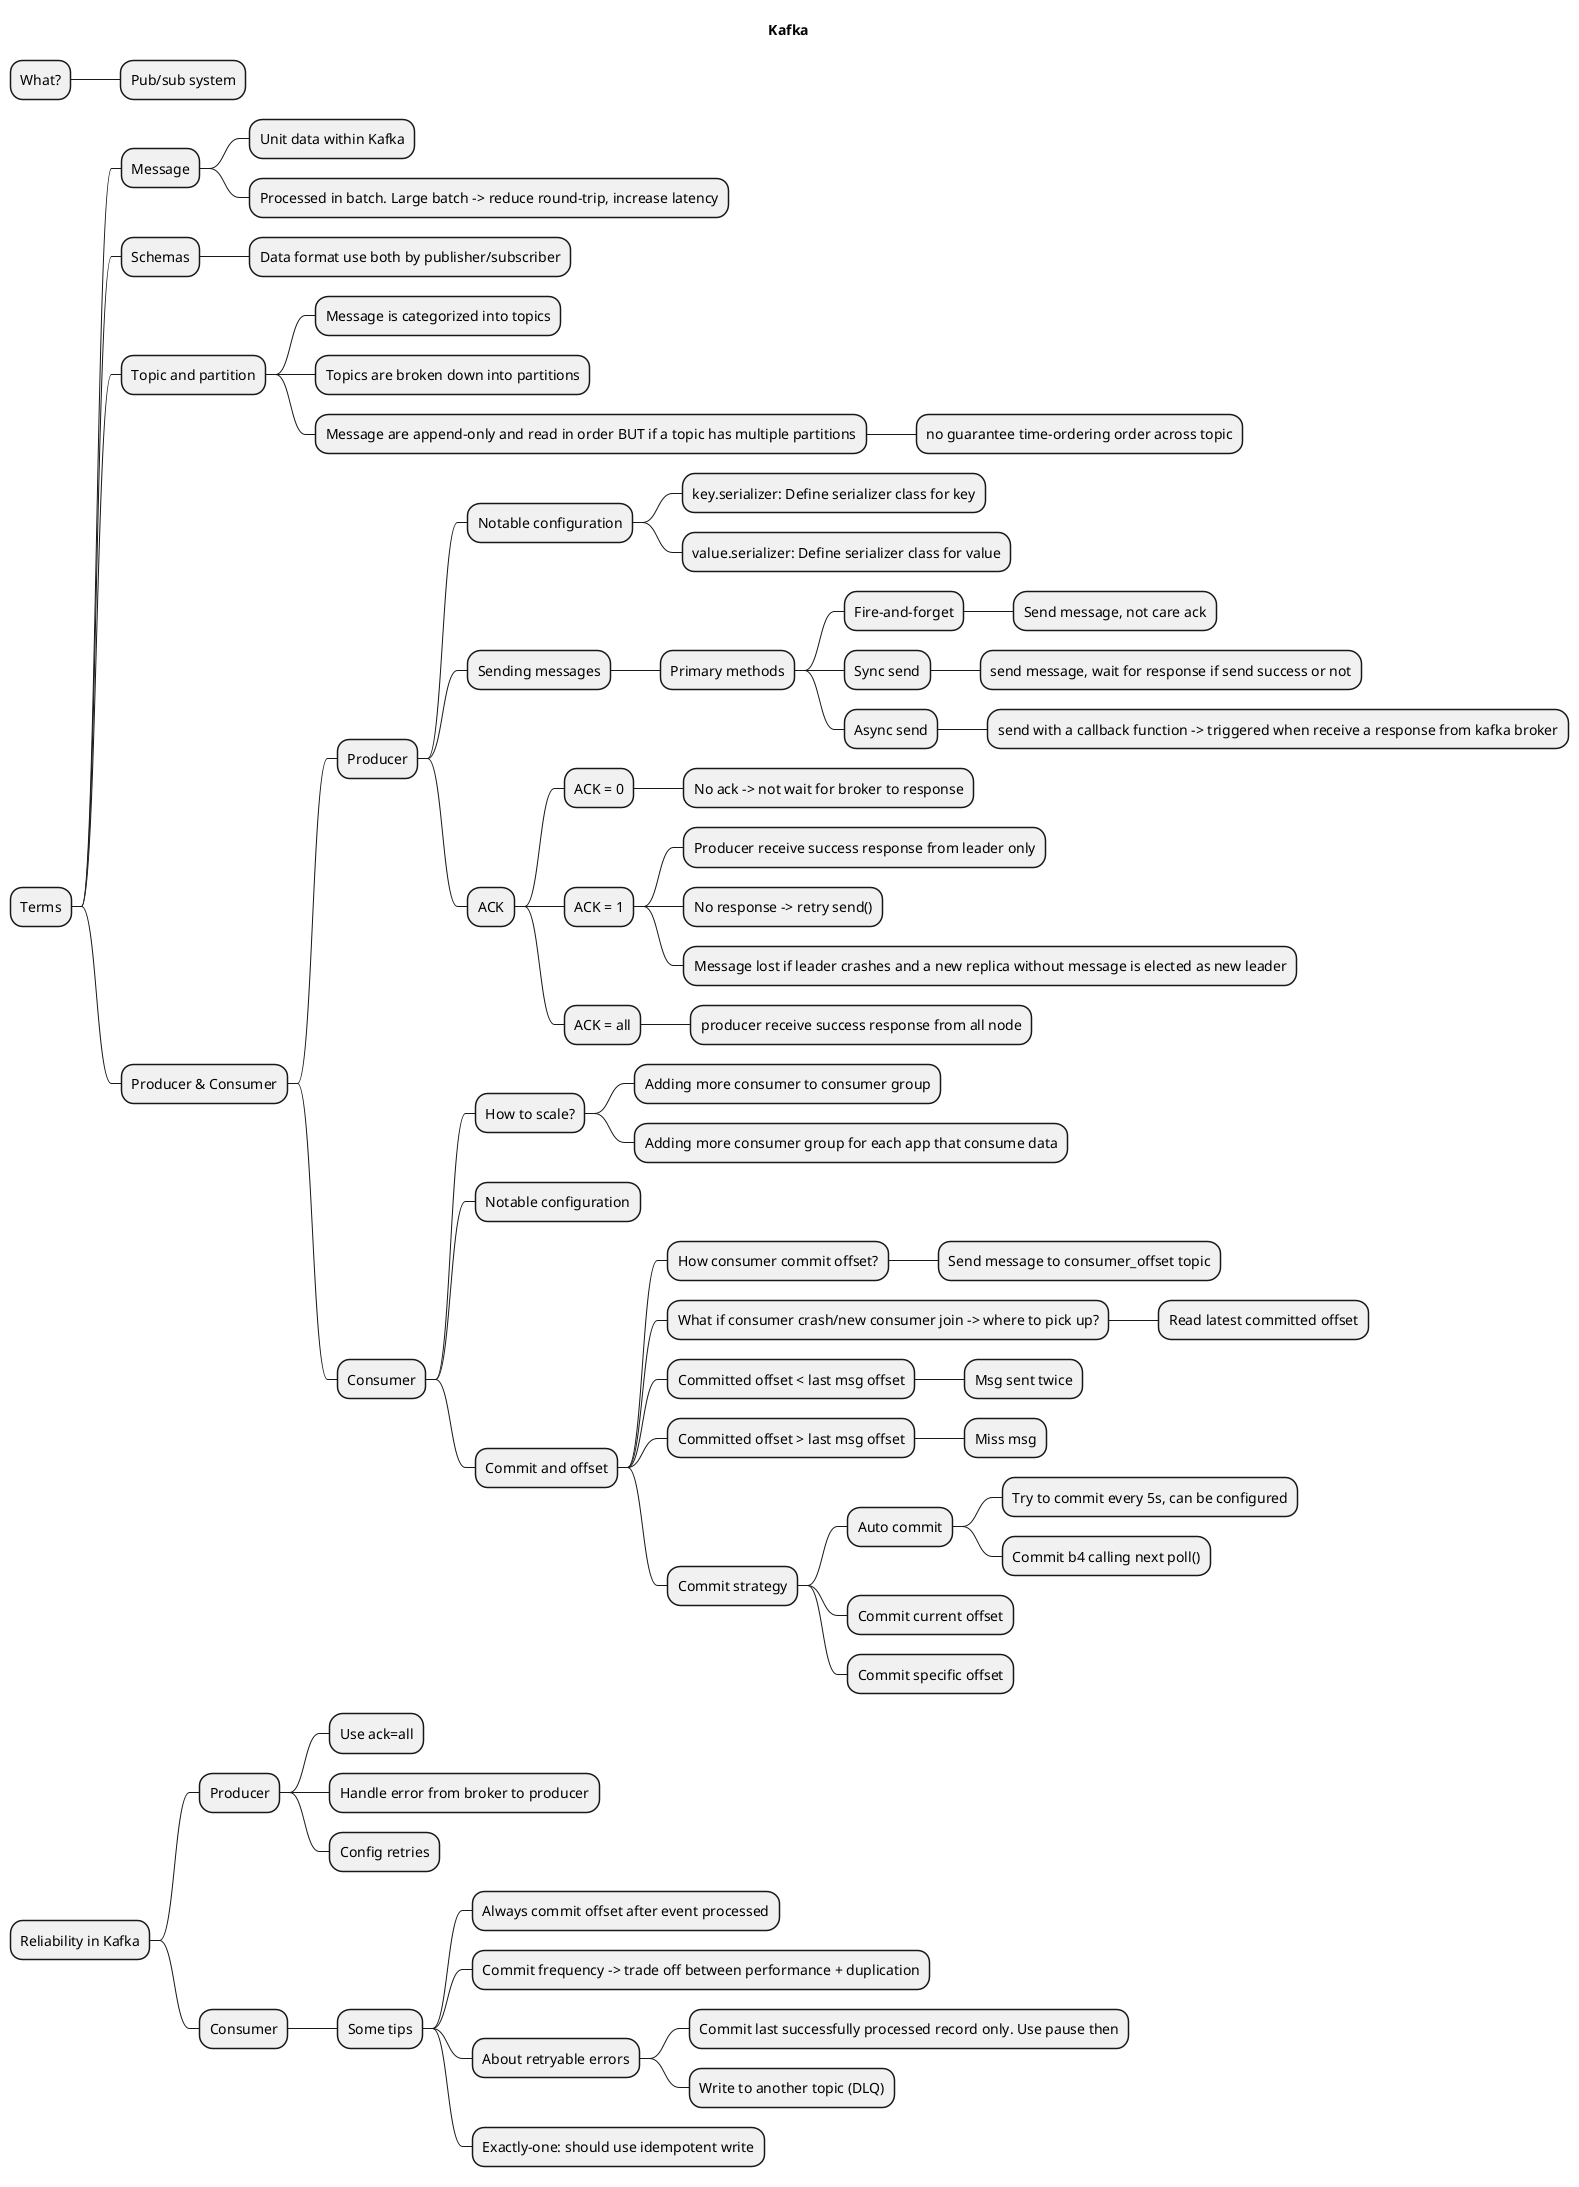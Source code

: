@startmindmap
'https://plantuml.com/mindmap-diagram

title Kafka

* What?

** Pub/sub system

* Terms

** Message
*** Unit data within Kafka
*** Processed in batch. Large batch -> reduce round-trip, increase latency

** Schemas
*** Data format use both by publisher/subscriber

** Topic and partition

*** Message is categorized into topics
*** Topics are broken down into partitions
*** Message are append-only and read in order BUT if a topic has multiple partitions
**** no guarantee time-ordering order across topic

** Producer & Consumer

*** Producer

**** Notable configuration
***** key.serializer: Define serializer class for key
***** value.serializer: Define serializer class for value

**** Sending messages
***** Primary methods

****** Fire-and-forget
******* Send message, not care ack

****** Sync send
******* send message, wait for response if send success or not

****** Async send
******* send with a callback function -> triggered when receive a response from kafka broker

**** ACK

***** ACK = 0
****** No ack -> not wait for broker to response

***** ACK = 1
****** Producer receive success response from leader only
****** No response -> retry send()
****** Message lost if leader crashes and a new replica without message is elected as new leader

***** ACK = all
****** producer receive success response from all node

*** Consumer

**** How to scale?
***** Adding more consumer to consumer group
***** Adding more consumer group for each app that consume data

**** Notable configuration

**** Commit and offset

***** How consumer commit offset?
****** Send message to consumer_offset topic

***** What if consumer crash/new consumer join -> where to pick up?
****** Read latest committed offset

***** Committed offset < last msg offset
****** Msg sent twice

***** Committed offset > last msg offset
****** Miss msg

***** Commit strategy

****** Auto commit
******* Try to commit every 5s, can be configured
******* Commit b4 calling next poll()

****** Commit current offset
****** Commit specific offset

* Reliability in Kafka

** Producer
*** Use ack=all
*** Handle error from broker to producer
*** Config retries

** Consumer

*** Some tips
**** Always commit offset after event processed
**** Commit frequency -> trade off between performance + duplication
**** About retryable errors
***** Commit last successfully processed record only. Use pause then
***** Write to another topic (DLQ)
**** Exactly-one: should use idempotent write
@endmindmap
